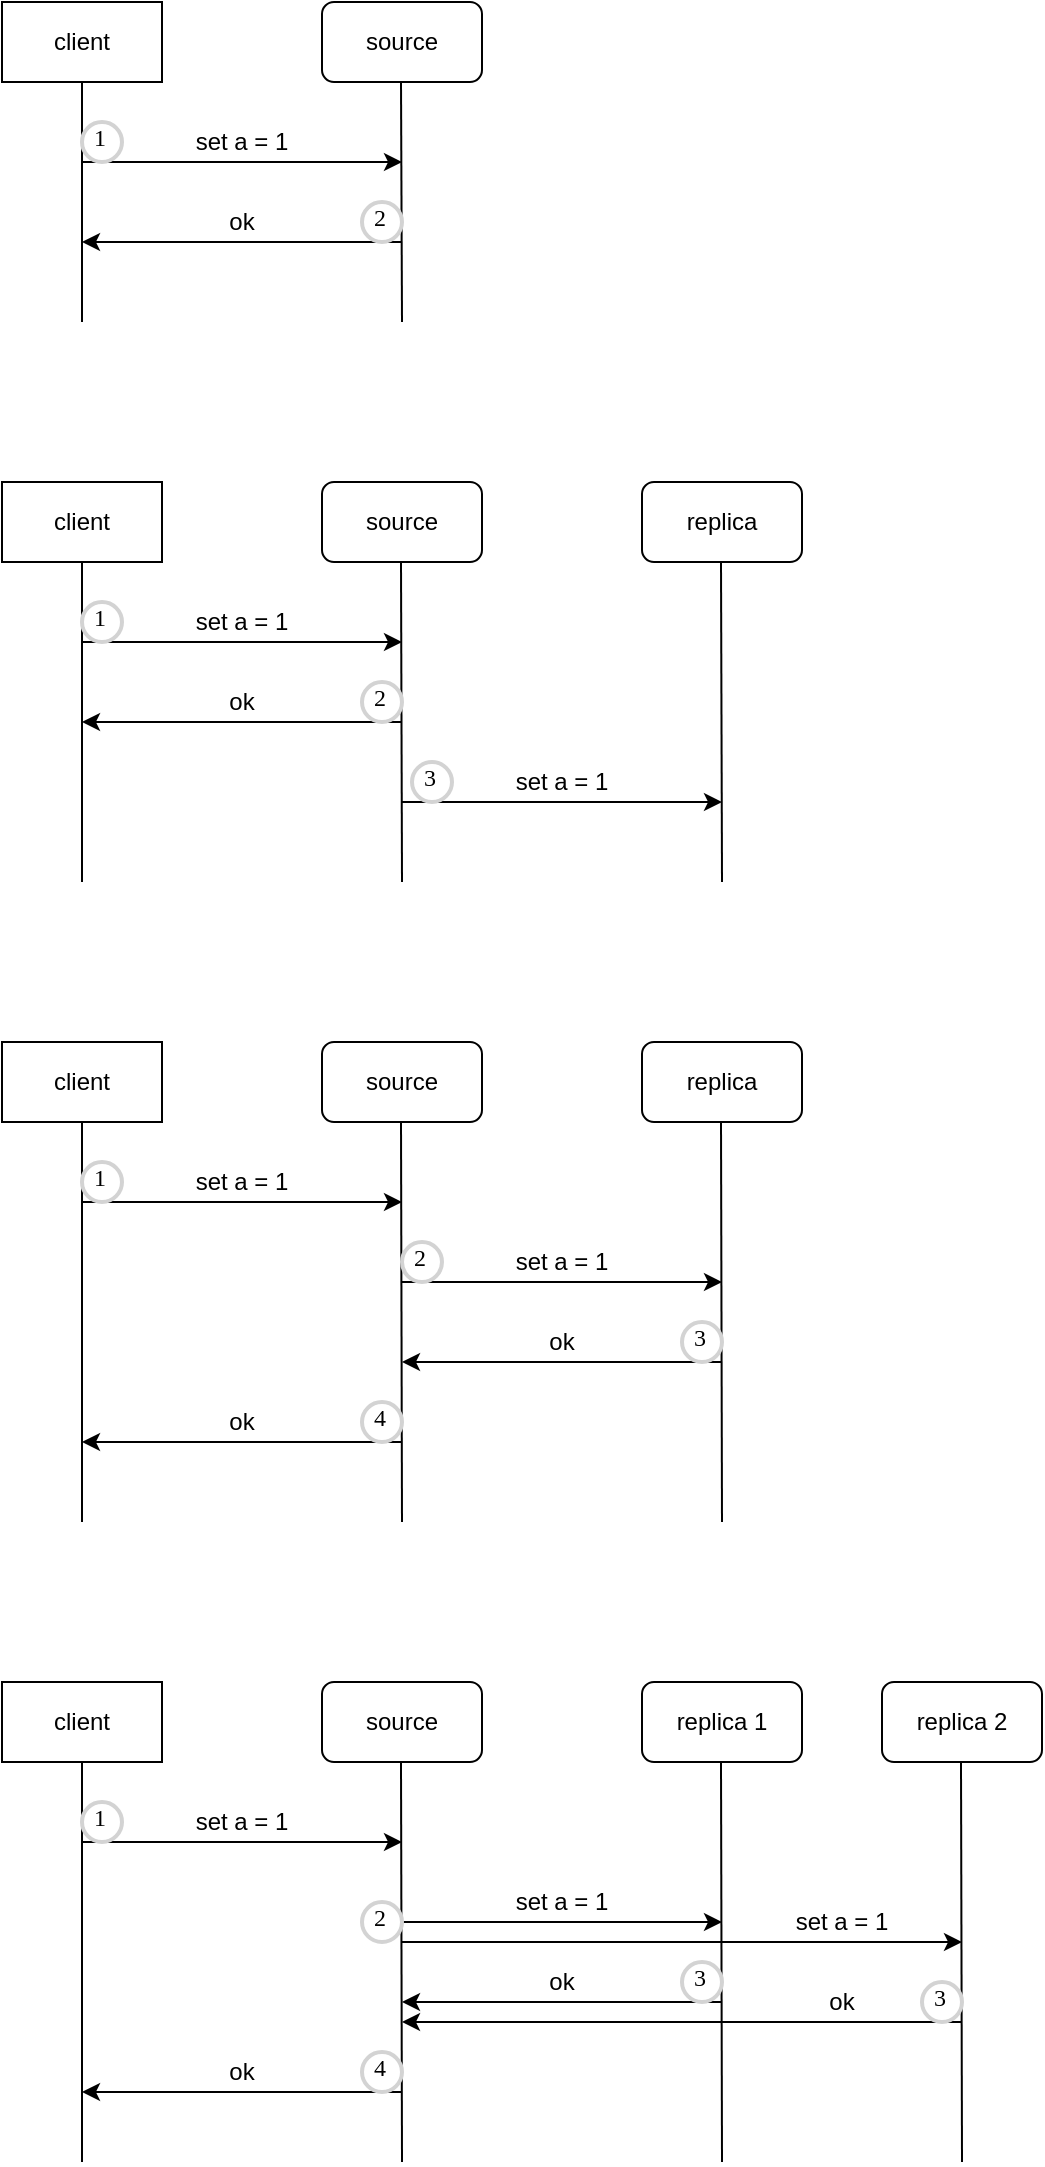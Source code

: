 <mxfile version="20.8.16" type="device"><diagram name="Page-1" id="UZfgKzxFwr2HBJReH4Nn"><mxGraphModel dx="1026" dy="743" grid="1" gridSize="10" guides="1" tooltips="1" connect="1" arrows="1" fold="1" page="1" pageScale="1" pageWidth="850" pageHeight="1100" math="0" shadow="0"><root><mxCell id="0"/><mxCell id="1" parent="0"/><mxCell id="4gGKXO_Pvasm10XyGWQW-24" value="" style="endArrow=none;html=1;rounded=0;entryX=0.5;entryY=1;entryDx=0;entryDy=0;" edge="1" parent="1" target="4gGKXO_Pvasm10XyGWQW-25"><mxGeometry width="50" height="50" relative="1" as="geometry"><mxPoint x="240" y="840" as="sourcePoint"/><mxPoint x="240" y="750" as="targetPoint"/></mxGeometry></mxCell><mxCell id="4gGKXO_Pvasm10XyGWQW-25" value="client" style="rounded=0;whiteSpace=wrap;html=1;fillColor=none;" vertex="1" parent="1"><mxGeometry x="200" y="640" width="80" height="40" as="geometry"/></mxCell><mxCell id="4gGKXO_Pvasm10XyGWQW-26" value="source" style="rounded=1;whiteSpace=wrap;html=1;fillColor=none;" vertex="1" parent="1"><mxGeometry x="360" y="640" width="80" height="40" as="geometry"/></mxCell><mxCell id="4gGKXO_Pvasm10XyGWQW-27" value="replica" style="rounded=1;whiteSpace=wrap;html=1;fillColor=none;" vertex="1" parent="1"><mxGeometry x="520" y="640" width="80" height="40" as="geometry"/></mxCell><mxCell id="4gGKXO_Pvasm10XyGWQW-28" value="" style="endArrow=none;html=1;rounded=0;entryX=0.5;entryY=1;entryDx=0;entryDy=0;" edge="1" parent="1"><mxGeometry width="50" height="50" relative="1" as="geometry"><mxPoint x="400" y="840" as="sourcePoint"/><mxPoint x="399.5" y="680" as="targetPoint"/></mxGeometry></mxCell><mxCell id="4gGKXO_Pvasm10XyGWQW-29" value="" style="endArrow=none;html=1;rounded=0;entryX=0.5;entryY=1;entryDx=0;entryDy=0;" edge="1" parent="1"><mxGeometry width="50" height="50" relative="1" as="geometry"><mxPoint x="560" y="840" as="sourcePoint"/><mxPoint x="559.5" y="680" as="targetPoint"/></mxGeometry></mxCell><mxCell id="4gGKXO_Pvasm10XyGWQW-30" value="" style="endArrow=classic;html=1;rounded=0;" edge="1" parent="1"><mxGeometry width="50" height="50" relative="1" as="geometry"><mxPoint x="240" y="720" as="sourcePoint"/><mxPoint x="400" y="720" as="targetPoint"/></mxGeometry></mxCell><mxCell id="4gGKXO_Pvasm10XyGWQW-33" value="set a = 1" style="text;html=1;strokeColor=none;fillColor=none;align=center;verticalAlign=middle;whiteSpace=wrap;rounded=0;" vertex="1" parent="1"><mxGeometry x="290" y="700" width="60" height="20" as="geometry"/></mxCell><mxCell id="4gGKXO_Pvasm10XyGWQW-34" value="" style="endArrow=classic;html=1;rounded=0;" edge="1" parent="1"><mxGeometry width="50" height="50" relative="1" as="geometry"><mxPoint x="400" y="760" as="sourcePoint"/><mxPoint x="240" y="760" as="targetPoint"/></mxGeometry></mxCell><mxCell id="4gGKXO_Pvasm10XyGWQW-35" value="ok" style="text;html=1;strokeColor=none;fillColor=none;align=center;verticalAlign=middle;whiteSpace=wrap;rounded=0;" vertex="1" parent="1"><mxGeometry x="290" y="740" width="60" height="20" as="geometry"/></mxCell><mxCell id="4gGKXO_Pvasm10XyGWQW-36" value="" style="endArrow=classic;html=1;rounded=0;" edge="1" parent="1"><mxGeometry width="50" height="50" relative="1" as="geometry"><mxPoint x="400" y="800" as="sourcePoint"/><mxPoint x="560" y="800" as="targetPoint"/></mxGeometry></mxCell><mxCell id="4gGKXO_Pvasm10XyGWQW-37" value="set a = 1" style="text;html=1;strokeColor=none;fillColor=none;align=center;verticalAlign=middle;whiteSpace=wrap;rounded=0;" vertex="1" parent="1"><mxGeometry x="450" y="780" width="60" height="20" as="geometry"/></mxCell><mxCell id="4gGKXO_Pvasm10XyGWQW-39" value="1" style="ellipse;whiteSpace=wrap;html=1;aspect=fixed;strokeWidth=2;fontFamily=Tahoma;spacingBottom=4;spacingRight=2;strokeColor=#d3d3d3;rounded=1;fillColor=none;" vertex="1" parent="1"><mxGeometry x="240" y="700" width="20" height="20" as="geometry"/></mxCell><mxCell id="4gGKXO_Pvasm10XyGWQW-40" value="2" style="ellipse;whiteSpace=wrap;html=1;aspect=fixed;strokeWidth=2;fontFamily=Tahoma;spacingBottom=4;spacingRight=2;strokeColor=#d3d3d3;rounded=1;fillColor=none;" vertex="1" parent="1"><mxGeometry x="380" y="740" width="20" height="20" as="geometry"/></mxCell><mxCell id="4gGKXO_Pvasm10XyGWQW-41" value="3" style="ellipse;whiteSpace=wrap;html=1;aspect=fixed;strokeWidth=2;fontFamily=Tahoma;spacingBottom=4;spacingRight=2;strokeColor=#d3d3d3;rounded=1;fillColor=none;" vertex="1" parent="1"><mxGeometry x="405" y="780" width="20" height="20" as="geometry"/></mxCell><mxCell id="4gGKXO_Pvasm10XyGWQW-42" value="" style="endArrow=none;html=1;rounded=0;entryX=0.5;entryY=1;entryDx=0;entryDy=0;" edge="1" parent="1" target="4gGKXO_Pvasm10XyGWQW-43"><mxGeometry width="50" height="50" relative="1" as="geometry"><mxPoint x="240" y="1160" as="sourcePoint"/><mxPoint x="240" y="1030" as="targetPoint"/></mxGeometry></mxCell><mxCell id="4gGKXO_Pvasm10XyGWQW-43" value="client" style="rounded=0;whiteSpace=wrap;html=1;fillColor=none;" vertex="1" parent="1"><mxGeometry x="200" y="920" width="80" height="40" as="geometry"/></mxCell><mxCell id="4gGKXO_Pvasm10XyGWQW-44" value="source" style="rounded=1;whiteSpace=wrap;html=1;fillColor=none;" vertex="1" parent="1"><mxGeometry x="360" y="920" width="80" height="40" as="geometry"/></mxCell><mxCell id="4gGKXO_Pvasm10XyGWQW-45" value="replica" style="rounded=1;whiteSpace=wrap;html=1;fillColor=none;" vertex="1" parent="1"><mxGeometry x="520" y="920" width="80" height="40" as="geometry"/></mxCell><mxCell id="4gGKXO_Pvasm10XyGWQW-46" value="" style="endArrow=none;html=1;rounded=0;entryX=0.5;entryY=1;entryDx=0;entryDy=0;" edge="1" parent="1"><mxGeometry width="50" height="50" relative="1" as="geometry"><mxPoint x="400" y="1160" as="sourcePoint"/><mxPoint x="399.5" y="960" as="targetPoint"/></mxGeometry></mxCell><mxCell id="4gGKXO_Pvasm10XyGWQW-47" value="" style="endArrow=none;html=1;rounded=0;entryX=0.5;entryY=1;entryDx=0;entryDy=0;" edge="1" parent="1"><mxGeometry width="50" height="50" relative="1" as="geometry"><mxPoint x="560" y="1160" as="sourcePoint"/><mxPoint x="559.5" y="960" as="targetPoint"/></mxGeometry></mxCell><mxCell id="4gGKXO_Pvasm10XyGWQW-48" value="" style="endArrow=classic;html=1;rounded=0;" edge="1" parent="1"><mxGeometry width="50" height="50" relative="1" as="geometry"><mxPoint x="240" y="1000" as="sourcePoint"/><mxPoint x="400" y="1000" as="targetPoint"/></mxGeometry></mxCell><mxCell id="4gGKXO_Pvasm10XyGWQW-49" value="set a = 1" style="text;html=1;strokeColor=none;fillColor=none;align=center;verticalAlign=middle;whiteSpace=wrap;rounded=0;" vertex="1" parent="1"><mxGeometry x="290" y="980" width="60" height="20" as="geometry"/></mxCell><mxCell id="4gGKXO_Pvasm10XyGWQW-52" value="" style="endArrow=classic;html=1;rounded=0;" edge="1" parent="1"><mxGeometry width="50" height="50" relative="1" as="geometry"><mxPoint x="400" y="1040" as="sourcePoint"/><mxPoint x="560" y="1040" as="targetPoint"/></mxGeometry></mxCell><mxCell id="4gGKXO_Pvasm10XyGWQW-53" value="set a = 1" style="text;html=1;strokeColor=none;fillColor=none;align=center;verticalAlign=middle;whiteSpace=wrap;rounded=0;" vertex="1" parent="1"><mxGeometry x="450" y="1020" width="60" height="20" as="geometry"/></mxCell><mxCell id="4gGKXO_Pvasm10XyGWQW-54" value="1" style="ellipse;whiteSpace=wrap;html=1;aspect=fixed;strokeWidth=2;fontFamily=Tahoma;spacingBottom=4;spacingRight=2;strokeColor=#d3d3d3;rounded=1;fillColor=none;" vertex="1" parent="1"><mxGeometry x="240" y="980" width="20" height="20" as="geometry"/></mxCell><mxCell id="4gGKXO_Pvasm10XyGWQW-57" value="" style="endArrow=classic;html=1;rounded=0;" edge="1" parent="1"><mxGeometry width="50" height="50" relative="1" as="geometry"><mxPoint x="560" y="1080" as="sourcePoint"/><mxPoint x="400" y="1080" as="targetPoint"/></mxGeometry></mxCell><mxCell id="4gGKXO_Pvasm10XyGWQW-58" value="ok" style="text;html=1;strokeColor=none;fillColor=none;align=center;verticalAlign=middle;whiteSpace=wrap;rounded=0;" vertex="1" parent="1"><mxGeometry x="450" y="1060" width="60" height="20" as="geometry"/></mxCell><mxCell id="4gGKXO_Pvasm10XyGWQW-59" value="3" style="ellipse;whiteSpace=wrap;html=1;aspect=fixed;strokeWidth=2;fontFamily=Tahoma;spacingBottom=4;spacingRight=2;strokeColor=#d3d3d3;rounded=1;fillColor=none;" vertex="1" parent="1"><mxGeometry x="540" y="1060" width="20" height="20" as="geometry"/></mxCell><mxCell id="4gGKXO_Pvasm10XyGWQW-60" value="" style="endArrow=classic;html=1;rounded=0;" edge="1" parent="1"><mxGeometry width="50" height="50" relative="1" as="geometry"><mxPoint x="400" y="1120" as="sourcePoint"/><mxPoint x="240" y="1120" as="targetPoint"/></mxGeometry></mxCell><mxCell id="4gGKXO_Pvasm10XyGWQW-61" value="ok" style="text;html=1;strokeColor=none;fillColor=none;align=center;verticalAlign=middle;whiteSpace=wrap;rounded=0;" vertex="1" parent="1"><mxGeometry x="290" y="1100" width="60" height="20" as="geometry"/></mxCell><mxCell id="4gGKXO_Pvasm10XyGWQW-62" value="4" style="ellipse;whiteSpace=wrap;html=1;aspect=fixed;strokeWidth=2;fontFamily=Tahoma;spacingBottom=4;spacingRight=2;strokeColor=#d3d3d3;rounded=1;fillColor=none;" vertex="1" parent="1"><mxGeometry x="380" y="1100" width="20" height="20" as="geometry"/></mxCell><mxCell id="4gGKXO_Pvasm10XyGWQW-64" value="2" style="ellipse;whiteSpace=wrap;html=1;aspect=fixed;strokeWidth=2;fontFamily=Tahoma;spacingBottom=4;spacingRight=2;strokeColor=#d3d3d3;rounded=1;fillColor=none;" vertex="1" parent="1"><mxGeometry x="400" y="1020" width="20" height="20" as="geometry"/></mxCell><mxCell id="4gGKXO_Pvasm10XyGWQW-65" value="" style="endArrow=none;html=1;rounded=0;entryX=0.5;entryY=1;entryDx=0;entryDy=0;" edge="1" parent="1" target="4gGKXO_Pvasm10XyGWQW-66"><mxGeometry width="50" height="50" relative="1" as="geometry"><mxPoint x="240" y="560" as="sourcePoint"/><mxPoint x="240" y="510" as="targetPoint"/></mxGeometry></mxCell><mxCell id="4gGKXO_Pvasm10XyGWQW-66" value="client" style="rounded=0;whiteSpace=wrap;html=1;fillColor=none;" vertex="1" parent="1"><mxGeometry x="200" y="400" width="80" height="40" as="geometry"/></mxCell><mxCell id="4gGKXO_Pvasm10XyGWQW-67" value="source" style="rounded=1;whiteSpace=wrap;html=1;fillColor=none;" vertex="1" parent="1"><mxGeometry x="360" y="400" width="80" height="40" as="geometry"/></mxCell><mxCell id="4gGKXO_Pvasm10XyGWQW-68" value="" style="endArrow=none;html=1;rounded=0;entryX=0.5;entryY=1;entryDx=0;entryDy=0;" edge="1" parent="1"><mxGeometry width="50" height="50" relative="1" as="geometry"><mxPoint x="400" y="560" as="sourcePoint"/><mxPoint x="399.5" y="440" as="targetPoint"/></mxGeometry></mxCell><mxCell id="4gGKXO_Pvasm10XyGWQW-69" value="" style="endArrow=classic;html=1;rounded=0;" edge="1" parent="1"><mxGeometry width="50" height="50" relative="1" as="geometry"><mxPoint x="240" y="480" as="sourcePoint"/><mxPoint x="400" y="480" as="targetPoint"/></mxGeometry></mxCell><mxCell id="4gGKXO_Pvasm10XyGWQW-70" value="set a = 1" style="text;html=1;strokeColor=none;fillColor=none;align=center;verticalAlign=middle;whiteSpace=wrap;rounded=0;" vertex="1" parent="1"><mxGeometry x="290" y="460" width="60" height="20" as="geometry"/></mxCell><mxCell id="4gGKXO_Pvasm10XyGWQW-71" value="" style="endArrow=classic;html=1;rounded=0;" edge="1" parent="1"><mxGeometry width="50" height="50" relative="1" as="geometry"><mxPoint x="400" y="520" as="sourcePoint"/><mxPoint x="240" y="520" as="targetPoint"/></mxGeometry></mxCell><mxCell id="4gGKXO_Pvasm10XyGWQW-72" value="ok" style="text;html=1;strokeColor=none;fillColor=none;align=center;verticalAlign=middle;whiteSpace=wrap;rounded=0;" vertex="1" parent="1"><mxGeometry x="290" y="500" width="60" height="20" as="geometry"/></mxCell><mxCell id="4gGKXO_Pvasm10XyGWQW-73" value="1" style="ellipse;whiteSpace=wrap;html=1;aspect=fixed;strokeWidth=2;fontFamily=Tahoma;spacingBottom=4;spacingRight=2;strokeColor=#d3d3d3;rounded=1;fillColor=none;" vertex="1" parent="1"><mxGeometry x="240" y="460" width="20" height="20" as="geometry"/></mxCell><mxCell id="4gGKXO_Pvasm10XyGWQW-74" value="2" style="ellipse;whiteSpace=wrap;html=1;aspect=fixed;strokeWidth=2;fontFamily=Tahoma;spacingBottom=4;spacingRight=2;strokeColor=#d3d3d3;rounded=1;fillColor=none;" vertex="1" parent="1"><mxGeometry x="380" y="500" width="20" height="20" as="geometry"/></mxCell><mxCell id="4gGKXO_Pvasm10XyGWQW-76" value="" style="endArrow=none;html=1;rounded=0;entryX=0.5;entryY=1;entryDx=0;entryDy=0;" edge="1" parent="1" target="4gGKXO_Pvasm10XyGWQW-77"><mxGeometry width="50" height="50" relative="1" as="geometry"><mxPoint x="240" y="1480" as="sourcePoint"/><mxPoint x="240" y="1350" as="targetPoint"/></mxGeometry></mxCell><mxCell id="4gGKXO_Pvasm10XyGWQW-77" value="client" style="rounded=0;whiteSpace=wrap;html=1;fillColor=none;" vertex="1" parent="1"><mxGeometry x="200" y="1240" width="80" height="40" as="geometry"/></mxCell><mxCell id="4gGKXO_Pvasm10XyGWQW-78" value="source" style="rounded=1;whiteSpace=wrap;html=1;fillColor=none;" vertex="1" parent="1"><mxGeometry x="360" y="1240" width="80" height="40" as="geometry"/></mxCell><mxCell id="4gGKXO_Pvasm10XyGWQW-79" value="replica 1" style="rounded=1;whiteSpace=wrap;html=1;fillColor=none;" vertex="1" parent="1"><mxGeometry x="520" y="1240" width="80" height="40" as="geometry"/></mxCell><mxCell id="4gGKXO_Pvasm10XyGWQW-80" value="" style="endArrow=none;html=1;rounded=0;entryX=0.5;entryY=1;entryDx=0;entryDy=0;" edge="1" parent="1"><mxGeometry width="50" height="50" relative="1" as="geometry"><mxPoint x="400" y="1480" as="sourcePoint"/><mxPoint x="399.5" y="1280" as="targetPoint"/></mxGeometry></mxCell><mxCell id="4gGKXO_Pvasm10XyGWQW-81" value="" style="endArrow=none;html=1;rounded=0;entryX=0.5;entryY=1;entryDx=0;entryDy=0;" edge="1" parent="1"><mxGeometry width="50" height="50" relative="1" as="geometry"><mxPoint x="560" y="1480" as="sourcePoint"/><mxPoint x="559.5" y="1280" as="targetPoint"/></mxGeometry></mxCell><mxCell id="4gGKXO_Pvasm10XyGWQW-82" value="" style="endArrow=classic;html=1;rounded=0;" edge="1" parent="1"><mxGeometry width="50" height="50" relative="1" as="geometry"><mxPoint x="240" y="1320" as="sourcePoint"/><mxPoint x="400" y="1320" as="targetPoint"/></mxGeometry></mxCell><mxCell id="4gGKXO_Pvasm10XyGWQW-83" value="set a = 1" style="text;html=1;strokeColor=none;fillColor=none;align=center;verticalAlign=middle;whiteSpace=wrap;rounded=0;" vertex="1" parent="1"><mxGeometry x="290" y="1300" width="60" height="20" as="geometry"/></mxCell><mxCell id="4gGKXO_Pvasm10XyGWQW-84" value="" style="endArrow=classic;html=1;rounded=0;" edge="1" parent="1"><mxGeometry width="50" height="50" relative="1" as="geometry"><mxPoint x="400" y="1360" as="sourcePoint"/><mxPoint x="560" y="1360" as="targetPoint"/></mxGeometry></mxCell><mxCell id="4gGKXO_Pvasm10XyGWQW-85" value="set a = 1" style="text;html=1;strokeColor=none;fillColor=none;align=center;verticalAlign=middle;whiteSpace=wrap;rounded=0;" vertex="1" parent="1"><mxGeometry x="450" y="1340" width="60" height="20" as="geometry"/></mxCell><mxCell id="4gGKXO_Pvasm10XyGWQW-86" value="1" style="ellipse;whiteSpace=wrap;html=1;aspect=fixed;strokeWidth=2;fontFamily=Tahoma;spacingBottom=4;spacingRight=2;strokeColor=#d3d3d3;rounded=1;fillColor=none;" vertex="1" parent="1"><mxGeometry x="240" y="1300" width="20" height="20" as="geometry"/></mxCell><mxCell id="4gGKXO_Pvasm10XyGWQW-87" value="" style="endArrow=classic;html=1;rounded=0;" edge="1" parent="1"><mxGeometry width="50" height="50" relative="1" as="geometry"><mxPoint x="560" y="1400" as="sourcePoint"/><mxPoint x="400" y="1400" as="targetPoint"/></mxGeometry></mxCell><mxCell id="4gGKXO_Pvasm10XyGWQW-88" value="ok" style="text;html=1;strokeColor=none;fillColor=none;align=center;verticalAlign=middle;whiteSpace=wrap;rounded=0;" vertex="1" parent="1"><mxGeometry x="450" y="1380" width="60" height="20" as="geometry"/></mxCell><mxCell id="4gGKXO_Pvasm10XyGWQW-89" value="3" style="ellipse;whiteSpace=wrap;html=1;aspect=fixed;strokeWidth=2;fontFamily=Tahoma;spacingBottom=4;spacingRight=2;strokeColor=#d3d3d3;rounded=1;fillColor=none;" vertex="1" parent="1"><mxGeometry x="540" y="1380" width="20" height="20" as="geometry"/></mxCell><mxCell id="4gGKXO_Pvasm10XyGWQW-90" value="" style="endArrow=classic;html=1;rounded=0;" edge="1" parent="1"><mxGeometry width="50" height="50" relative="1" as="geometry"><mxPoint x="400" y="1445" as="sourcePoint"/><mxPoint x="240" y="1445" as="targetPoint"/></mxGeometry></mxCell><mxCell id="4gGKXO_Pvasm10XyGWQW-91" value="ok" style="text;html=1;strokeColor=none;fillColor=none;align=center;verticalAlign=middle;whiteSpace=wrap;rounded=0;" vertex="1" parent="1"><mxGeometry x="290" y="1425" width="60" height="20" as="geometry"/></mxCell><mxCell id="4gGKXO_Pvasm10XyGWQW-92" value="4" style="ellipse;whiteSpace=wrap;html=1;aspect=fixed;strokeWidth=2;fontFamily=Tahoma;spacingBottom=4;spacingRight=2;strokeColor=#d3d3d3;rounded=1;fillColor=none;" vertex="1" parent="1"><mxGeometry x="380" y="1425" width="20" height="20" as="geometry"/></mxCell><mxCell id="4gGKXO_Pvasm10XyGWQW-93" value="2" style="ellipse;whiteSpace=wrap;html=1;aspect=fixed;strokeWidth=2;fontFamily=Tahoma;spacingBottom=4;spacingRight=2;strokeColor=#d3d3d3;rounded=1;fillColor=none;" vertex="1" parent="1"><mxGeometry x="380" y="1350" width="20" height="20" as="geometry"/></mxCell><mxCell id="4gGKXO_Pvasm10XyGWQW-94" value="replica 2" style="rounded=1;whiteSpace=wrap;html=1;fillColor=none;" vertex="1" parent="1"><mxGeometry x="640" y="1240" width="80" height="40" as="geometry"/></mxCell><mxCell id="4gGKXO_Pvasm10XyGWQW-95" value="" style="endArrow=none;html=1;rounded=0;entryX=0.5;entryY=1;entryDx=0;entryDy=0;" edge="1" parent="1"><mxGeometry width="50" height="50" relative="1" as="geometry"><mxPoint x="680" y="1480" as="sourcePoint"/><mxPoint x="679.5" y="1280" as="targetPoint"/></mxGeometry></mxCell><mxCell id="4gGKXO_Pvasm10XyGWQW-97" value="" style="endArrow=classic;html=1;rounded=0;" edge="1" parent="1"><mxGeometry width="50" height="50" relative="1" as="geometry"><mxPoint x="400" y="1370" as="sourcePoint"/><mxPoint x="680" y="1370" as="targetPoint"/></mxGeometry></mxCell><mxCell id="4gGKXO_Pvasm10XyGWQW-98" value="set a = 1" style="text;html=1;strokeColor=none;fillColor=none;align=center;verticalAlign=middle;whiteSpace=wrap;rounded=0;" vertex="1" parent="1"><mxGeometry x="590" y="1350" width="60" height="20" as="geometry"/></mxCell><mxCell id="4gGKXO_Pvasm10XyGWQW-99" value="" style="endArrow=classic;html=1;rounded=0;" edge="1" parent="1"><mxGeometry width="50" height="50" relative="1" as="geometry"><mxPoint x="680" y="1410" as="sourcePoint"/><mxPoint x="400" y="1410" as="targetPoint"/></mxGeometry></mxCell><mxCell id="4gGKXO_Pvasm10XyGWQW-100" value="3" style="ellipse;whiteSpace=wrap;html=1;aspect=fixed;strokeWidth=2;fontFamily=Tahoma;spacingBottom=4;spacingRight=2;strokeColor=#d3d3d3;rounded=1;fillColor=none;" vertex="1" parent="1"><mxGeometry x="660" y="1390" width="20" height="20" as="geometry"/></mxCell><mxCell id="4gGKXO_Pvasm10XyGWQW-101" value="ok" style="text;html=1;strokeColor=none;fillColor=none;align=center;verticalAlign=middle;whiteSpace=wrap;rounded=0;" vertex="1" parent="1"><mxGeometry x="590" y="1390" width="60" height="20" as="geometry"/></mxCell></root></mxGraphModel></diagram></mxfile>